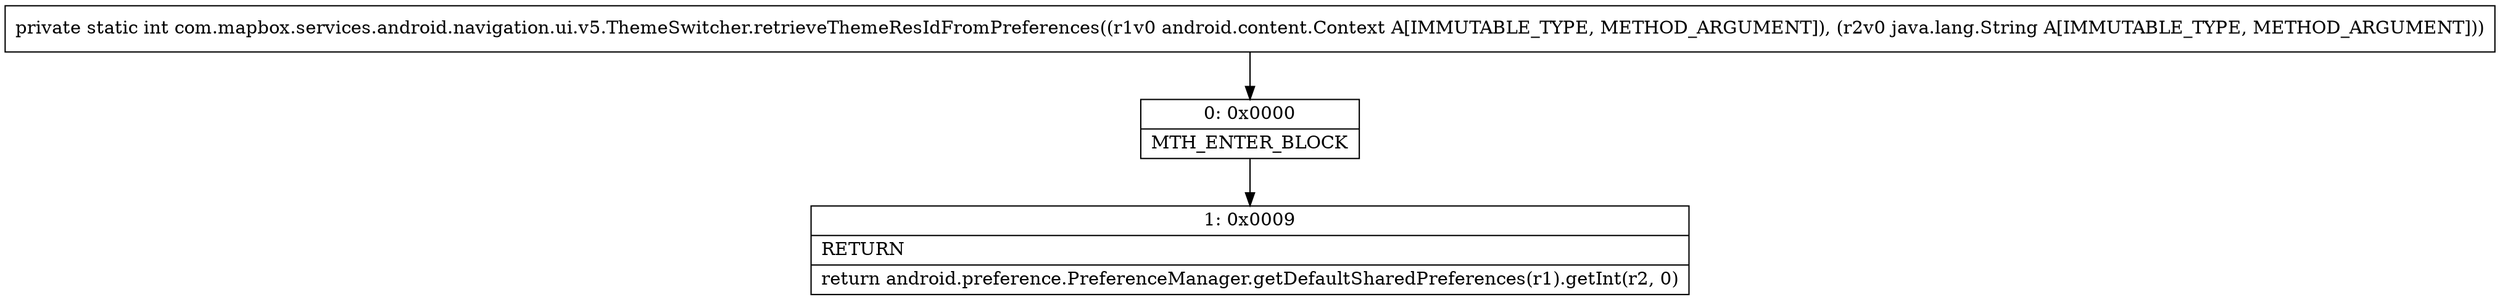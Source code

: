 digraph "CFG forcom.mapbox.services.android.navigation.ui.v5.ThemeSwitcher.retrieveThemeResIdFromPreferences(Landroid\/content\/Context;Ljava\/lang\/String;)I" {
Node_0 [shape=record,label="{0\:\ 0x0000|MTH_ENTER_BLOCK\l}"];
Node_1 [shape=record,label="{1\:\ 0x0009|RETURN\l|return android.preference.PreferenceManager.getDefaultSharedPreferences(r1).getInt(r2, 0)\l}"];
MethodNode[shape=record,label="{private static int com.mapbox.services.android.navigation.ui.v5.ThemeSwitcher.retrieveThemeResIdFromPreferences((r1v0 android.content.Context A[IMMUTABLE_TYPE, METHOD_ARGUMENT]), (r2v0 java.lang.String A[IMMUTABLE_TYPE, METHOD_ARGUMENT])) }"];
MethodNode -> Node_0;
Node_0 -> Node_1;
}

